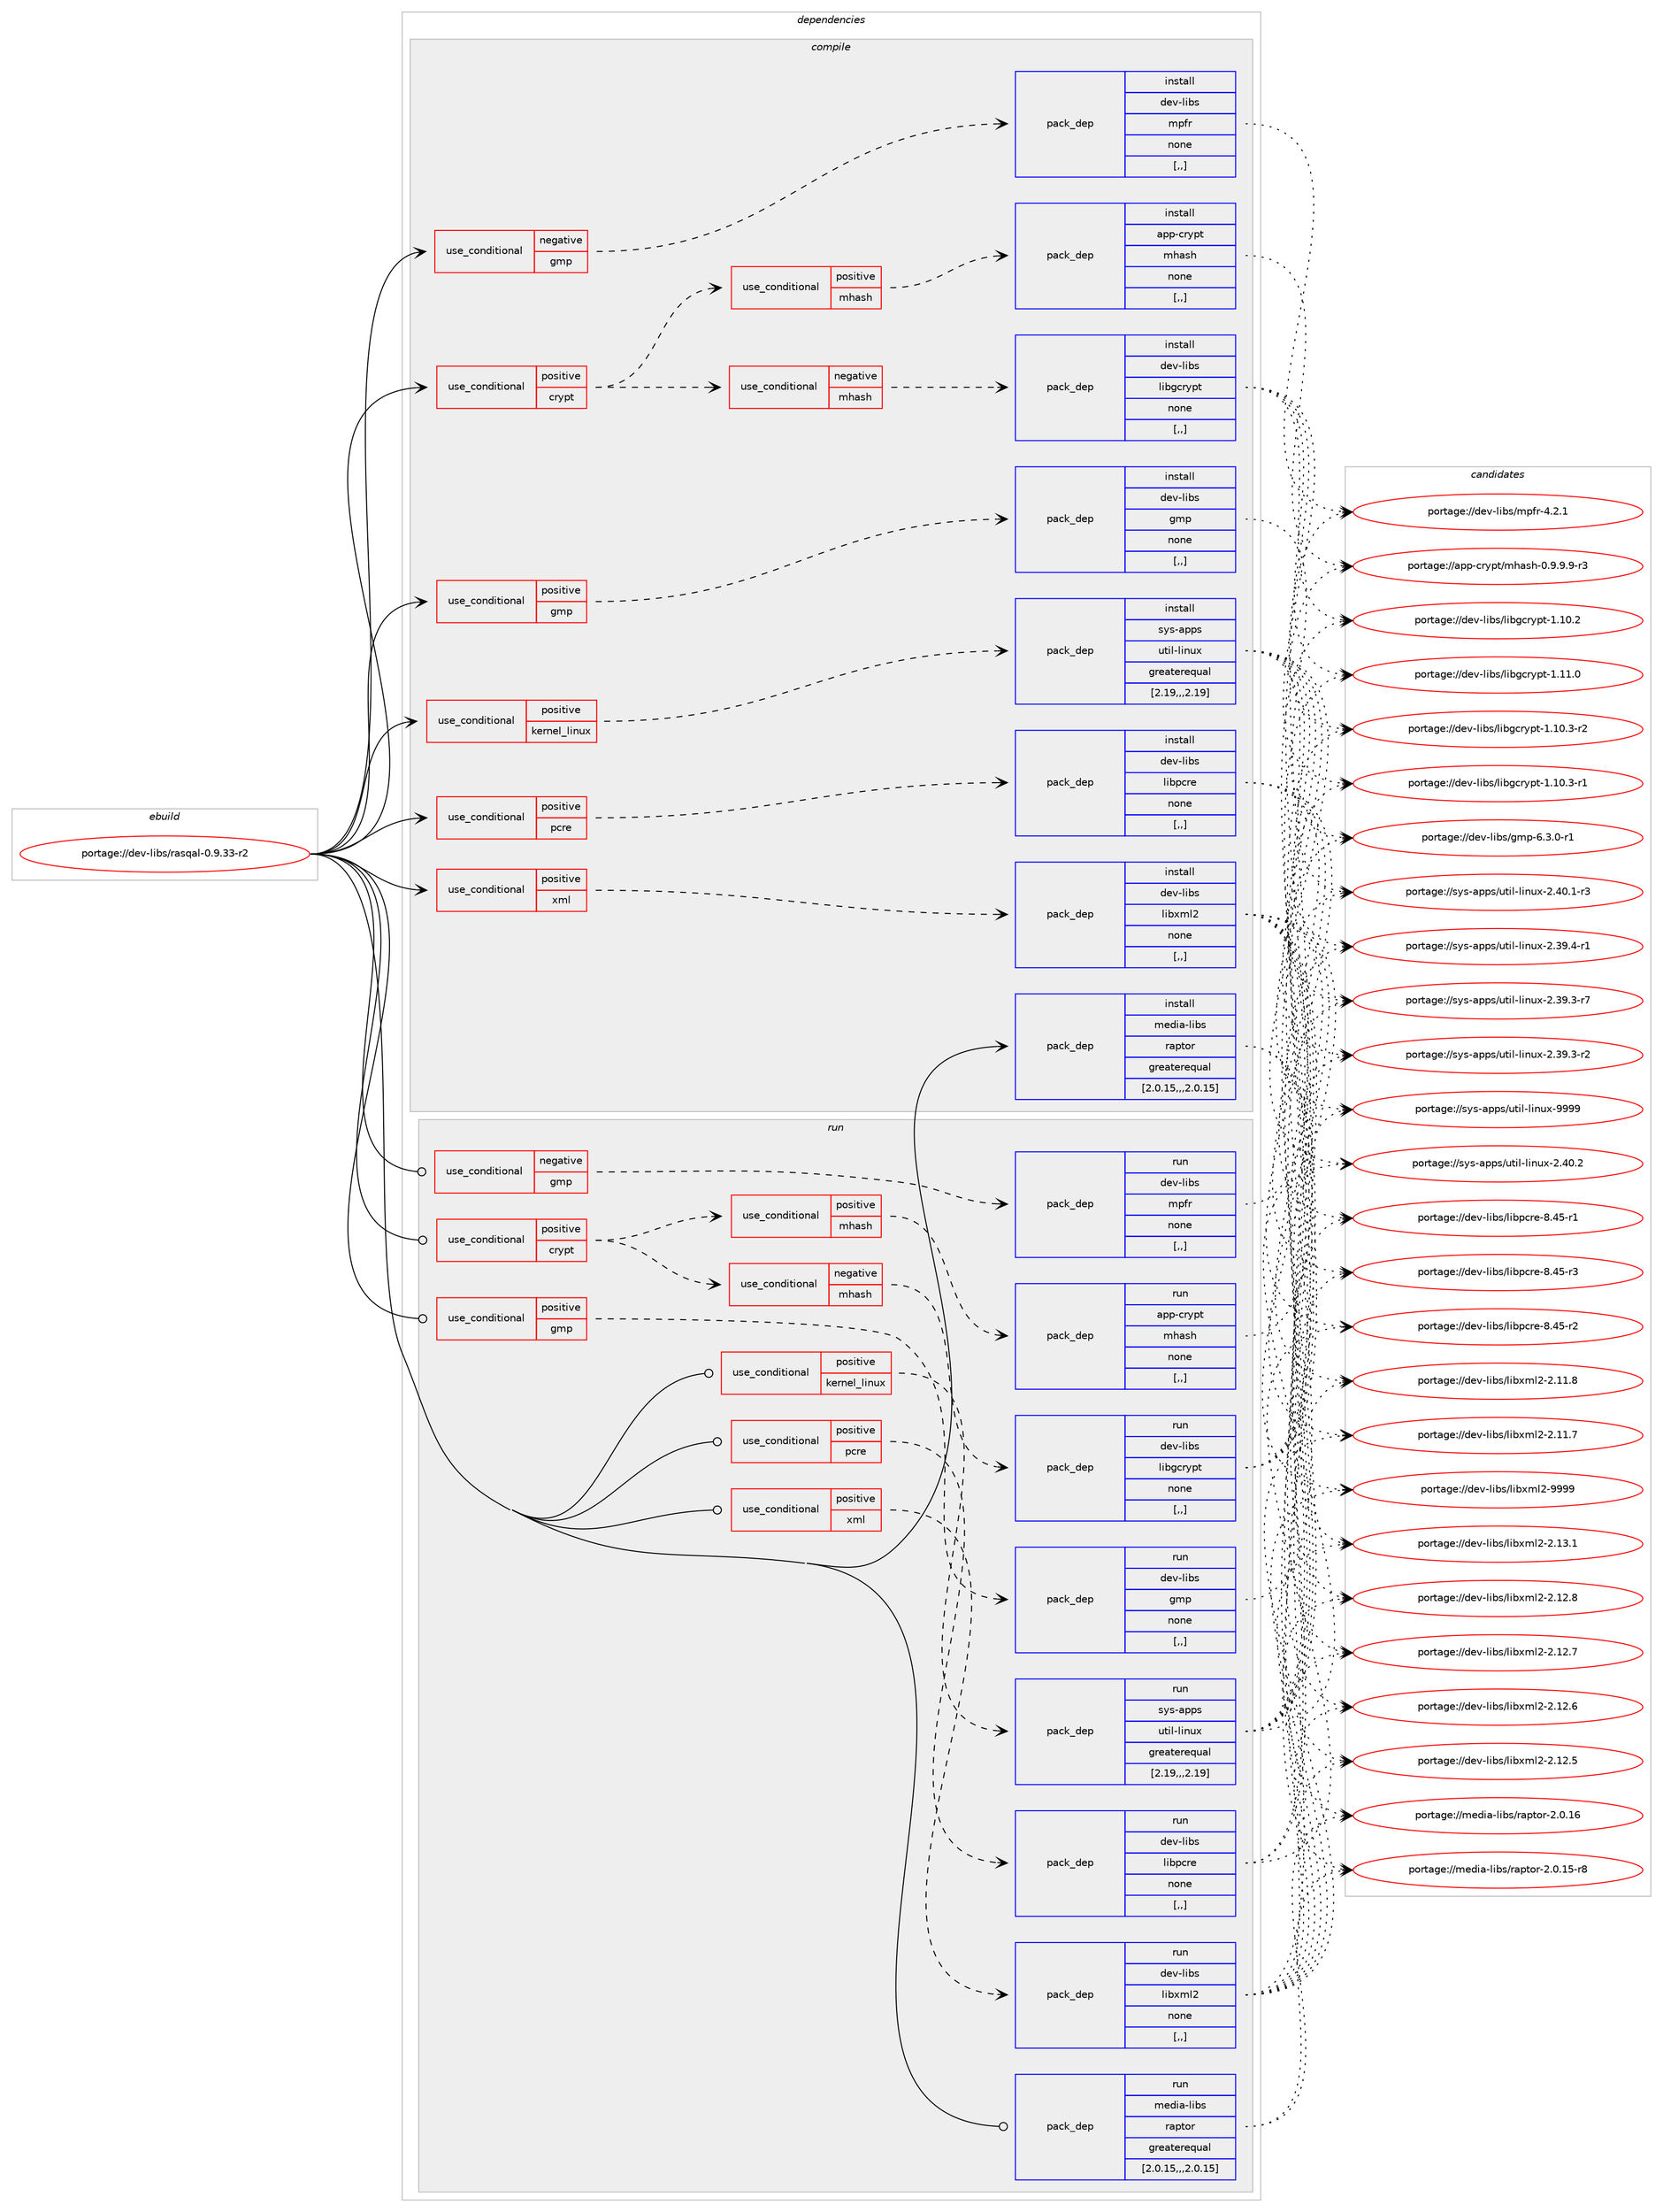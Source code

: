 digraph prolog {

# *************
# Graph options
# *************

newrank=true;
concentrate=true;
compound=true;
graph [rankdir=LR,fontname=Helvetica,fontsize=10,ranksep=1.5];#, ranksep=2.5, nodesep=0.2];
edge  [arrowhead=vee];
node  [fontname=Helvetica,fontsize=10];

# **********
# The ebuild
# **********

subgraph cluster_leftcol {
color=gray;
rank=same;
label=<<i>ebuild</i>>;
id [label="portage://dev-libs/rasqal-0.9.33-r2", color=red, width=4, href="../dev-libs/rasqal-0.9.33-r2.svg"];
}

# ****************
# The dependencies
# ****************

subgraph cluster_midcol {
color=gray;
label=<<i>dependencies</i>>;
subgraph cluster_compile {
fillcolor="#eeeeee";
style=filled;
label=<<i>compile</i>>;
subgraph cond27873 {
dependency112467 [label=<<TABLE BORDER="0" CELLBORDER="1" CELLSPACING="0" CELLPADDING="4"><TR><TD ROWSPAN="3" CELLPADDING="10">use_conditional</TD></TR><TR><TD>negative</TD></TR><TR><TD>gmp</TD></TR></TABLE>>, shape=none, color=red];
subgraph pack83410 {
dependency112468 [label=<<TABLE BORDER="0" CELLBORDER="1" CELLSPACING="0" CELLPADDING="4" WIDTH="220"><TR><TD ROWSPAN="6" CELLPADDING="30">pack_dep</TD></TR><TR><TD WIDTH="110">install</TD></TR><TR><TD>dev-libs</TD></TR><TR><TD>mpfr</TD></TR><TR><TD>none</TD></TR><TR><TD>[,,]</TD></TR></TABLE>>, shape=none, color=blue];
}
dependency112467:e -> dependency112468:w [weight=20,style="dashed",arrowhead="vee"];
}
id:e -> dependency112467:w [weight=20,style="solid",arrowhead="vee"];
subgraph cond27874 {
dependency112469 [label=<<TABLE BORDER="0" CELLBORDER="1" CELLSPACING="0" CELLPADDING="4"><TR><TD ROWSPAN="3" CELLPADDING="10">use_conditional</TD></TR><TR><TD>positive</TD></TR><TR><TD>crypt</TD></TR></TABLE>>, shape=none, color=red];
subgraph cond27875 {
dependency112470 [label=<<TABLE BORDER="0" CELLBORDER="1" CELLSPACING="0" CELLPADDING="4"><TR><TD ROWSPAN="3" CELLPADDING="10">use_conditional</TD></TR><TR><TD>negative</TD></TR><TR><TD>mhash</TD></TR></TABLE>>, shape=none, color=red];
subgraph pack83411 {
dependency112471 [label=<<TABLE BORDER="0" CELLBORDER="1" CELLSPACING="0" CELLPADDING="4" WIDTH="220"><TR><TD ROWSPAN="6" CELLPADDING="30">pack_dep</TD></TR><TR><TD WIDTH="110">install</TD></TR><TR><TD>dev-libs</TD></TR><TR><TD>libgcrypt</TD></TR><TR><TD>none</TD></TR><TR><TD>[,,]</TD></TR></TABLE>>, shape=none, color=blue];
}
dependency112470:e -> dependency112471:w [weight=20,style="dashed",arrowhead="vee"];
}
dependency112469:e -> dependency112470:w [weight=20,style="dashed",arrowhead="vee"];
subgraph cond27876 {
dependency112472 [label=<<TABLE BORDER="0" CELLBORDER="1" CELLSPACING="0" CELLPADDING="4"><TR><TD ROWSPAN="3" CELLPADDING="10">use_conditional</TD></TR><TR><TD>positive</TD></TR><TR><TD>mhash</TD></TR></TABLE>>, shape=none, color=red];
subgraph pack83412 {
dependency112473 [label=<<TABLE BORDER="0" CELLBORDER="1" CELLSPACING="0" CELLPADDING="4" WIDTH="220"><TR><TD ROWSPAN="6" CELLPADDING="30">pack_dep</TD></TR><TR><TD WIDTH="110">install</TD></TR><TR><TD>app-crypt</TD></TR><TR><TD>mhash</TD></TR><TR><TD>none</TD></TR><TR><TD>[,,]</TD></TR></TABLE>>, shape=none, color=blue];
}
dependency112472:e -> dependency112473:w [weight=20,style="dashed",arrowhead="vee"];
}
dependency112469:e -> dependency112472:w [weight=20,style="dashed",arrowhead="vee"];
}
id:e -> dependency112469:w [weight=20,style="solid",arrowhead="vee"];
subgraph cond27877 {
dependency112474 [label=<<TABLE BORDER="0" CELLBORDER="1" CELLSPACING="0" CELLPADDING="4"><TR><TD ROWSPAN="3" CELLPADDING="10">use_conditional</TD></TR><TR><TD>positive</TD></TR><TR><TD>gmp</TD></TR></TABLE>>, shape=none, color=red];
subgraph pack83413 {
dependency112475 [label=<<TABLE BORDER="0" CELLBORDER="1" CELLSPACING="0" CELLPADDING="4" WIDTH="220"><TR><TD ROWSPAN="6" CELLPADDING="30">pack_dep</TD></TR><TR><TD WIDTH="110">install</TD></TR><TR><TD>dev-libs</TD></TR><TR><TD>gmp</TD></TR><TR><TD>none</TD></TR><TR><TD>[,,]</TD></TR></TABLE>>, shape=none, color=blue];
}
dependency112474:e -> dependency112475:w [weight=20,style="dashed",arrowhead="vee"];
}
id:e -> dependency112474:w [weight=20,style="solid",arrowhead="vee"];
subgraph cond27878 {
dependency112476 [label=<<TABLE BORDER="0" CELLBORDER="1" CELLSPACING="0" CELLPADDING="4"><TR><TD ROWSPAN="3" CELLPADDING="10">use_conditional</TD></TR><TR><TD>positive</TD></TR><TR><TD>kernel_linux</TD></TR></TABLE>>, shape=none, color=red];
subgraph pack83414 {
dependency112477 [label=<<TABLE BORDER="0" CELLBORDER="1" CELLSPACING="0" CELLPADDING="4" WIDTH="220"><TR><TD ROWSPAN="6" CELLPADDING="30">pack_dep</TD></TR><TR><TD WIDTH="110">install</TD></TR><TR><TD>sys-apps</TD></TR><TR><TD>util-linux</TD></TR><TR><TD>greaterequal</TD></TR><TR><TD>[2.19,,,2.19]</TD></TR></TABLE>>, shape=none, color=blue];
}
dependency112476:e -> dependency112477:w [weight=20,style="dashed",arrowhead="vee"];
}
id:e -> dependency112476:w [weight=20,style="solid",arrowhead="vee"];
subgraph cond27879 {
dependency112478 [label=<<TABLE BORDER="0" CELLBORDER="1" CELLSPACING="0" CELLPADDING="4"><TR><TD ROWSPAN="3" CELLPADDING="10">use_conditional</TD></TR><TR><TD>positive</TD></TR><TR><TD>pcre</TD></TR></TABLE>>, shape=none, color=red];
subgraph pack83415 {
dependency112479 [label=<<TABLE BORDER="0" CELLBORDER="1" CELLSPACING="0" CELLPADDING="4" WIDTH="220"><TR><TD ROWSPAN="6" CELLPADDING="30">pack_dep</TD></TR><TR><TD WIDTH="110">install</TD></TR><TR><TD>dev-libs</TD></TR><TR><TD>libpcre</TD></TR><TR><TD>none</TD></TR><TR><TD>[,,]</TD></TR></TABLE>>, shape=none, color=blue];
}
dependency112478:e -> dependency112479:w [weight=20,style="dashed",arrowhead="vee"];
}
id:e -> dependency112478:w [weight=20,style="solid",arrowhead="vee"];
subgraph cond27880 {
dependency112480 [label=<<TABLE BORDER="0" CELLBORDER="1" CELLSPACING="0" CELLPADDING="4"><TR><TD ROWSPAN="3" CELLPADDING="10">use_conditional</TD></TR><TR><TD>positive</TD></TR><TR><TD>xml</TD></TR></TABLE>>, shape=none, color=red];
subgraph pack83416 {
dependency112481 [label=<<TABLE BORDER="0" CELLBORDER="1" CELLSPACING="0" CELLPADDING="4" WIDTH="220"><TR><TD ROWSPAN="6" CELLPADDING="30">pack_dep</TD></TR><TR><TD WIDTH="110">install</TD></TR><TR><TD>dev-libs</TD></TR><TR><TD>libxml2</TD></TR><TR><TD>none</TD></TR><TR><TD>[,,]</TD></TR></TABLE>>, shape=none, color=blue];
}
dependency112480:e -> dependency112481:w [weight=20,style="dashed",arrowhead="vee"];
}
id:e -> dependency112480:w [weight=20,style="solid",arrowhead="vee"];
subgraph pack83417 {
dependency112482 [label=<<TABLE BORDER="0" CELLBORDER="1" CELLSPACING="0" CELLPADDING="4" WIDTH="220"><TR><TD ROWSPAN="6" CELLPADDING="30">pack_dep</TD></TR><TR><TD WIDTH="110">install</TD></TR><TR><TD>media-libs</TD></TR><TR><TD>raptor</TD></TR><TR><TD>greaterequal</TD></TR><TR><TD>[2.0.15,,,2.0.15]</TD></TR></TABLE>>, shape=none, color=blue];
}
id:e -> dependency112482:w [weight=20,style="solid",arrowhead="vee"];
}
subgraph cluster_compileandrun {
fillcolor="#eeeeee";
style=filled;
label=<<i>compile and run</i>>;
}
subgraph cluster_run {
fillcolor="#eeeeee";
style=filled;
label=<<i>run</i>>;
subgraph cond27881 {
dependency112483 [label=<<TABLE BORDER="0" CELLBORDER="1" CELLSPACING="0" CELLPADDING="4"><TR><TD ROWSPAN="3" CELLPADDING="10">use_conditional</TD></TR><TR><TD>negative</TD></TR><TR><TD>gmp</TD></TR></TABLE>>, shape=none, color=red];
subgraph pack83418 {
dependency112484 [label=<<TABLE BORDER="0" CELLBORDER="1" CELLSPACING="0" CELLPADDING="4" WIDTH="220"><TR><TD ROWSPAN="6" CELLPADDING="30">pack_dep</TD></TR><TR><TD WIDTH="110">run</TD></TR><TR><TD>dev-libs</TD></TR><TR><TD>mpfr</TD></TR><TR><TD>none</TD></TR><TR><TD>[,,]</TD></TR></TABLE>>, shape=none, color=blue];
}
dependency112483:e -> dependency112484:w [weight=20,style="dashed",arrowhead="vee"];
}
id:e -> dependency112483:w [weight=20,style="solid",arrowhead="odot"];
subgraph cond27882 {
dependency112485 [label=<<TABLE BORDER="0" CELLBORDER="1" CELLSPACING="0" CELLPADDING="4"><TR><TD ROWSPAN="3" CELLPADDING="10">use_conditional</TD></TR><TR><TD>positive</TD></TR><TR><TD>crypt</TD></TR></TABLE>>, shape=none, color=red];
subgraph cond27883 {
dependency112486 [label=<<TABLE BORDER="0" CELLBORDER="1" CELLSPACING="0" CELLPADDING="4"><TR><TD ROWSPAN="3" CELLPADDING="10">use_conditional</TD></TR><TR><TD>negative</TD></TR><TR><TD>mhash</TD></TR></TABLE>>, shape=none, color=red];
subgraph pack83419 {
dependency112487 [label=<<TABLE BORDER="0" CELLBORDER="1" CELLSPACING="0" CELLPADDING="4" WIDTH="220"><TR><TD ROWSPAN="6" CELLPADDING="30">pack_dep</TD></TR><TR><TD WIDTH="110">run</TD></TR><TR><TD>dev-libs</TD></TR><TR><TD>libgcrypt</TD></TR><TR><TD>none</TD></TR><TR><TD>[,,]</TD></TR></TABLE>>, shape=none, color=blue];
}
dependency112486:e -> dependency112487:w [weight=20,style="dashed",arrowhead="vee"];
}
dependency112485:e -> dependency112486:w [weight=20,style="dashed",arrowhead="vee"];
subgraph cond27884 {
dependency112488 [label=<<TABLE BORDER="0" CELLBORDER="1" CELLSPACING="0" CELLPADDING="4"><TR><TD ROWSPAN="3" CELLPADDING="10">use_conditional</TD></TR><TR><TD>positive</TD></TR><TR><TD>mhash</TD></TR></TABLE>>, shape=none, color=red];
subgraph pack83420 {
dependency112489 [label=<<TABLE BORDER="0" CELLBORDER="1" CELLSPACING="0" CELLPADDING="4" WIDTH="220"><TR><TD ROWSPAN="6" CELLPADDING="30">pack_dep</TD></TR><TR><TD WIDTH="110">run</TD></TR><TR><TD>app-crypt</TD></TR><TR><TD>mhash</TD></TR><TR><TD>none</TD></TR><TR><TD>[,,]</TD></TR></TABLE>>, shape=none, color=blue];
}
dependency112488:e -> dependency112489:w [weight=20,style="dashed",arrowhead="vee"];
}
dependency112485:e -> dependency112488:w [weight=20,style="dashed",arrowhead="vee"];
}
id:e -> dependency112485:w [weight=20,style="solid",arrowhead="odot"];
subgraph cond27885 {
dependency112490 [label=<<TABLE BORDER="0" CELLBORDER="1" CELLSPACING="0" CELLPADDING="4"><TR><TD ROWSPAN="3" CELLPADDING="10">use_conditional</TD></TR><TR><TD>positive</TD></TR><TR><TD>gmp</TD></TR></TABLE>>, shape=none, color=red];
subgraph pack83421 {
dependency112491 [label=<<TABLE BORDER="0" CELLBORDER="1" CELLSPACING="0" CELLPADDING="4" WIDTH="220"><TR><TD ROWSPAN="6" CELLPADDING="30">pack_dep</TD></TR><TR><TD WIDTH="110">run</TD></TR><TR><TD>dev-libs</TD></TR><TR><TD>gmp</TD></TR><TR><TD>none</TD></TR><TR><TD>[,,]</TD></TR></TABLE>>, shape=none, color=blue];
}
dependency112490:e -> dependency112491:w [weight=20,style="dashed",arrowhead="vee"];
}
id:e -> dependency112490:w [weight=20,style="solid",arrowhead="odot"];
subgraph cond27886 {
dependency112492 [label=<<TABLE BORDER="0" CELLBORDER="1" CELLSPACING="0" CELLPADDING="4"><TR><TD ROWSPAN="3" CELLPADDING="10">use_conditional</TD></TR><TR><TD>positive</TD></TR><TR><TD>kernel_linux</TD></TR></TABLE>>, shape=none, color=red];
subgraph pack83422 {
dependency112493 [label=<<TABLE BORDER="0" CELLBORDER="1" CELLSPACING="0" CELLPADDING="4" WIDTH="220"><TR><TD ROWSPAN="6" CELLPADDING="30">pack_dep</TD></TR><TR><TD WIDTH="110">run</TD></TR><TR><TD>sys-apps</TD></TR><TR><TD>util-linux</TD></TR><TR><TD>greaterequal</TD></TR><TR><TD>[2.19,,,2.19]</TD></TR></TABLE>>, shape=none, color=blue];
}
dependency112492:e -> dependency112493:w [weight=20,style="dashed",arrowhead="vee"];
}
id:e -> dependency112492:w [weight=20,style="solid",arrowhead="odot"];
subgraph cond27887 {
dependency112494 [label=<<TABLE BORDER="0" CELLBORDER="1" CELLSPACING="0" CELLPADDING="4"><TR><TD ROWSPAN="3" CELLPADDING="10">use_conditional</TD></TR><TR><TD>positive</TD></TR><TR><TD>pcre</TD></TR></TABLE>>, shape=none, color=red];
subgraph pack83423 {
dependency112495 [label=<<TABLE BORDER="0" CELLBORDER="1" CELLSPACING="0" CELLPADDING="4" WIDTH="220"><TR><TD ROWSPAN="6" CELLPADDING="30">pack_dep</TD></TR><TR><TD WIDTH="110">run</TD></TR><TR><TD>dev-libs</TD></TR><TR><TD>libpcre</TD></TR><TR><TD>none</TD></TR><TR><TD>[,,]</TD></TR></TABLE>>, shape=none, color=blue];
}
dependency112494:e -> dependency112495:w [weight=20,style="dashed",arrowhead="vee"];
}
id:e -> dependency112494:w [weight=20,style="solid",arrowhead="odot"];
subgraph cond27888 {
dependency112496 [label=<<TABLE BORDER="0" CELLBORDER="1" CELLSPACING="0" CELLPADDING="4"><TR><TD ROWSPAN="3" CELLPADDING="10">use_conditional</TD></TR><TR><TD>positive</TD></TR><TR><TD>xml</TD></TR></TABLE>>, shape=none, color=red];
subgraph pack83424 {
dependency112497 [label=<<TABLE BORDER="0" CELLBORDER="1" CELLSPACING="0" CELLPADDING="4" WIDTH="220"><TR><TD ROWSPAN="6" CELLPADDING="30">pack_dep</TD></TR><TR><TD WIDTH="110">run</TD></TR><TR><TD>dev-libs</TD></TR><TR><TD>libxml2</TD></TR><TR><TD>none</TD></TR><TR><TD>[,,]</TD></TR></TABLE>>, shape=none, color=blue];
}
dependency112496:e -> dependency112497:w [weight=20,style="dashed",arrowhead="vee"];
}
id:e -> dependency112496:w [weight=20,style="solid",arrowhead="odot"];
subgraph pack83425 {
dependency112498 [label=<<TABLE BORDER="0" CELLBORDER="1" CELLSPACING="0" CELLPADDING="4" WIDTH="220"><TR><TD ROWSPAN="6" CELLPADDING="30">pack_dep</TD></TR><TR><TD WIDTH="110">run</TD></TR><TR><TD>media-libs</TD></TR><TR><TD>raptor</TD></TR><TR><TD>greaterequal</TD></TR><TR><TD>[2.0.15,,,2.0.15]</TD></TR></TABLE>>, shape=none, color=blue];
}
id:e -> dependency112498:w [weight=20,style="solid",arrowhead="odot"];
}
}

# **************
# The candidates
# **************

subgraph cluster_choices {
rank=same;
color=gray;
label=<<i>candidates</i>>;

subgraph choice83410 {
color=black;
nodesep=1;
choice100101118451081059811547109112102114455246504649 [label="portage://dev-libs/mpfr-4.2.1", color=red, width=4,href="../dev-libs/mpfr-4.2.1.svg"];
dependency112468:e -> choice100101118451081059811547109112102114455246504649:w [style=dotted,weight="100"];
}
subgraph choice83411 {
color=black;
nodesep=1;
choice100101118451081059811547108105981039911412111211645494649494648 [label="portage://dev-libs/libgcrypt-1.11.0", color=red, width=4,href="../dev-libs/libgcrypt-1.11.0.svg"];
choice1001011184510810598115471081059810399114121112116454946494846514511450 [label="portage://dev-libs/libgcrypt-1.10.3-r2", color=red, width=4,href="../dev-libs/libgcrypt-1.10.3-r2.svg"];
choice1001011184510810598115471081059810399114121112116454946494846514511449 [label="portage://dev-libs/libgcrypt-1.10.3-r1", color=red, width=4,href="../dev-libs/libgcrypt-1.10.3-r1.svg"];
choice100101118451081059811547108105981039911412111211645494649484650 [label="portage://dev-libs/libgcrypt-1.10.2", color=red, width=4,href="../dev-libs/libgcrypt-1.10.2.svg"];
dependency112471:e -> choice100101118451081059811547108105981039911412111211645494649494648:w [style=dotted,weight="100"];
dependency112471:e -> choice1001011184510810598115471081059810399114121112116454946494846514511450:w [style=dotted,weight="100"];
dependency112471:e -> choice1001011184510810598115471081059810399114121112116454946494846514511449:w [style=dotted,weight="100"];
dependency112471:e -> choice100101118451081059811547108105981039911412111211645494649484650:w [style=dotted,weight="100"];
}
subgraph choice83412 {
color=black;
nodesep=1;
choice971121124599114121112116471091049711510445484657465746574511451 [label="portage://app-crypt/mhash-0.9.9.9-r3", color=red, width=4,href="../app-crypt/mhash-0.9.9.9-r3.svg"];
dependency112473:e -> choice971121124599114121112116471091049711510445484657465746574511451:w [style=dotted,weight="100"];
}
subgraph choice83413 {
color=black;
nodesep=1;
choice1001011184510810598115471031091124554465146484511449 [label="portage://dev-libs/gmp-6.3.0-r1", color=red, width=4,href="../dev-libs/gmp-6.3.0-r1.svg"];
dependency112475:e -> choice1001011184510810598115471031091124554465146484511449:w [style=dotted,weight="100"];
}
subgraph choice83414 {
color=black;
nodesep=1;
choice115121115459711211211547117116105108451081051101171204557575757 [label="portage://sys-apps/util-linux-9999", color=red, width=4,href="../sys-apps/util-linux-9999.svg"];
choice1151211154597112112115471171161051084510810511011712045504652484650 [label="portage://sys-apps/util-linux-2.40.2", color=red, width=4,href="../sys-apps/util-linux-2.40.2.svg"];
choice11512111545971121121154711711610510845108105110117120455046524846494511451 [label="portage://sys-apps/util-linux-2.40.1-r3", color=red, width=4,href="../sys-apps/util-linux-2.40.1-r3.svg"];
choice11512111545971121121154711711610510845108105110117120455046515746524511449 [label="portage://sys-apps/util-linux-2.39.4-r1", color=red, width=4,href="../sys-apps/util-linux-2.39.4-r1.svg"];
choice11512111545971121121154711711610510845108105110117120455046515746514511455 [label="portage://sys-apps/util-linux-2.39.3-r7", color=red, width=4,href="../sys-apps/util-linux-2.39.3-r7.svg"];
choice11512111545971121121154711711610510845108105110117120455046515746514511450 [label="portage://sys-apps/util-linux-2.39.3-r2", color=red, width=4,href="../sys-apps/util-linux-2.39.3-r2.svg"];
dependency112477:e -> choice115121115459711211211547117116105108451081051101171204557575757:w [style=dotted,weight="100"];
dependency112477:e -> choice1151211154597112112115471171161051084510810511011712045504652484650:w [style=dotted,weight="100"];
dependency112477:e -> choice11512111545971121121154711711610510845108105110117120455046524846494511451:w [style=dotted,weight="100"];
dependency112477:e -> choice11512111545971121121154711711610510845108105110117120455046515746524511449:w [style=dotted,weight="100"];
dependency112477:e -> choice11512111545971121121154711711610510845108105110117120455046515746514511455:w [style=dotted,weight="100"];
dependency112477:e -> choice11512111545971121121154711711610510845108105110117120455046515746514511450:w [style=dotted,weight="100"];
}
subgraph choice83415 {
color=black;
nodesep=1;
choice100101118451081059811547108105981129911410145564652534511451 [label="portage://dev-libs/libpcre-8.45-r3", color=red, width=4,href="../dev-libs/libpcre-8.45-r3.svg"];
choice100101118451081059811547108105981129911410145564652534511450 [label="portage://dev-libs/libpcre-8.45-r2", color=red, width=4,href="../dev-libs/libpcre-8.45-r2.svg"];
choice100101118451081059811547108105981129911410145564652534511449 [label="portage://dev-libs/libpcre-8.45-r1", color=red, width=4,href="../dev-libs/libpcre-8.45-r1.svg"];
dependency112479:e -> choice100101118451081059811547108105981129911410145564652534511451:w [style=dotted,weight="100"];
dependency112479:e -> choice100101118451081059811547108105981129911410145564652534511450:w [style=dotted,weight="100"];
dependency112479:e -> choice100101118451081059811547108105981129911410145564652534511449:w [style=dotted,weight="100"];
}
subgraph choice83416 {
color=black;
nodesep=1;
choice10010111845108105981154710810598120109108504557575757 [label="portage://dev-libs/libxml2-9999", color=red, width=4,href="../dev-libs/libxml2-9999.svg"];
choice100101118451081059811547108105981201091085045504649514649 [label="portage://dev-libs/libxml2-2.13.1", color=red, width=4,href="../dev-libs/libxml2-2.13.1.svg"];
choice100101118451081059811547108105981201091085045504649504656 [label="portage://dev-libs/libxml2-2.12.8", color=red, width=4,href="../dev-libs/libxml2-2.12.8.svg"];
choice100101118451081059811547108105981201091085045504649504655 [label="portage://dev-libs/libxml2-2.12.7", color=red, width=4,href="../dev-libs/libxml2-2.12.7.svg"];
choice100101118451081059811547108105981201091085045504649504654 [label="portage://dev-libs/libxml2-2.12.6", color=red, width=4,href="../dev-libs/libxml2-2.12.6.svg"];
choice100101118451081059811547108105981201091085045504649504653 [label="portage://dev-libs/libxml2-2.12.5", color=red, width=4,href="../dev-libs/libxml2-2.12.5.svg"];
choice100101118451081059811547108105981201091085045504649494656 [label="portage://dev-libs/libxml2-2.11.8", color=red, width=4,href="../dev-libs/libxml2-2.11.8.svg"];
choice100101118451081059811547108105981201091085045504649494655 [label="portage://dev-libs/libxml2-2.11.7", color=red, width=4,href="../dev-libs/libxml2-2.11.7.svg"];
dependency112481:e -> choice10010111845108105981154710810598120109108504557575757:w [style=dotted,weight="100"];
dependency112481:e -> choice100101118451081059811547108105981201091085045504649514649:w [style=dotted,weight="100"];
dependency112481:e -> choice100101118451081059811547108105981201091085045504649504656:w [style=dotted,weight="100"];
dependency112481:e -> choice100101118451081059811547108105981201091085045504649504655:w [style=dotted,weight="100"];
dependency112481:e -> choice100101118451081059811547108105981201091085045504649504654:w [style=dotted,weight="100"];
dependency112481:e -> choice100101118451081059811547108105981201091085045504649504653:w [style=dotted,weight="100"];
dependency112481:e -> choice100101118451081059811547108105981201091085045504649494656:w [style=dotted,weight="100"];
dependency112481:e -> choice100101118451081059811547108105981201091085045504649494655:w [style=dotted,weight="100"];
}
subgraph choice83417 {
color=black;
nodesep=1;
choice109101100105974510810598115471149711211611111445504648464954 [label="portage://media-libs/raptor-2.0.16", color=red, width=4,href="../media-libs/raptor-2.0.16.svg"];
choice1091011001059745108105981154711497112116111114455046484649534511456 [label="portage://media-libs/raptor-2.0.15-r8", color=red, width=4,href="../media-libs/raptor-2.0.15-r8.svg"];
dependency112482:e -> choice109101100105974510810598115471149711211611111445504648464954:w [style=dotted,weight="100"];
dependency112482:e -> choice1091011001059745108105981154711497112116111114455046484649534511456:w [style=dotted,weight="100"];
}
subgraph choice83418 {
color=black;
nodesep=1;
choice100101118451081059811547109112102114455246504649 [label="portage://dev-libs/mpfr-4.2.1", color=red, width=4,href="../dev-libs/mpfr-4.2.1.svg"];
dependency112484:e -> choice100101118451081059811547109112102114455246504649:w [style=dotted,weight="100"];
}
subgraph choice83419 {
color=black;
nodesep=1;
choice100101118451081059811547108105981039911412111211645494649494648 [label="portage://dev-libs/libgcrypt-1.11.0", color=red, width=4,href="../dev-libs/libgcrypt-1.11.0.svg"];
choice1001011184510810598115471081059810399114121112116454946494846514511450 [label="portage://dev-libs/libgcrypt-1.10.3-r2", color=red, width=4,href="../dev-libs/libgcrypt-1.10.3-r2.svg"];
choice1001011184510810598115471081059810399114121112116454946494846514511449 [label="portage://dev-libs/libgcrypt-1.10.3-r1", color=red, width=4,href="../dev-libs/libgcrypt-1.10.3-r1.svg"];
choice100101118451081059811547108105981039911412111211645494649484650 [label="portage://dev-libs/libgcrypt-1.10.2", color=red, width=4,href="../dev-libs/libgcrypt-1.10.2.svg"];
dependency112487:e -> choice100101118451081059811547108105981039911412111211645494649494648:w [style=dotted,weight="100"];
dependency112487:e -> choice1001011184510810598115471081059810399114121112116454946494846514511450:w [style=dotted,weight="100"];
dependency112487:e -> choice1001011184510810598115471081059810399114121112116454946494846514511449:w [style=dotted,weight="100"];
dependency112487:e -> choice100101118451081059811547108105981039911412111211645494649484650:w [style=dotted,weight="100"];
}
subgraph choice83420 {
color=black;
nodesep=1;
choice971121124599114121112116471091049711510445484657465746574511451 [label="portage://app-crypt/mhash-0.9.9.9-r3", color=red, width=4,href="../app-crypt/mhash-0.9.9.9-r3.svg"];
dependency112489:e -> choice971121124599114121112116471091049711510445484657465746574511451:w [style=dotted,weight="100"];
}
subgraph choice83421 {
color=black;
nodesep=1;
choice1001011184510810598115471031091124554465146484511449 [label="portage://dev-libs/gmp-6.3.0-r1", color=red, width=4,href="../dev-libs/gmp-6.3.0-r1.svg"];
dependency112491:e -> choice1001011184510810598115471031091124554465146484511449:w [style=dotted,weight="100"];
}
subgraph choice83422 {
color=black;
nodesep=1;
choice115121115459711211211547117116105108451081051101171204557575757 [label="portage://sys-apps/util-linux-9999", color=red, width=4,href="../sys-apps/util-linux-9999.svg"];
choice1151211154597112112115471171161051084510810511011712045504652484650 [label="portage://sys-apps/util-linux-2.40.2", color=red, width=4,href="../sys-apps/util-linux-2.40.2.svg"];
choice11512111545971121121154711711610510845108105110117120455046524846494511451 [label="portage://sys-apps/util-linux-2.40.1-r3", color=red, width=4,href="../sys-apps/util-linux-2.40.1-r3.svg"];
choice11512111545971121121154711711610510845108105110117120455046515746524511449 [label="portage://sys-apps/util-linux-2.39.4-r1", color=red, width=4,href="../sys-apps/util-linux-2.39.4-r1.svg"];
choice11512111545971121121154711711610510845108105110117120455046515746514511455 [label="portage://sys-apps/util-linux-2.39.3-r7", color=red, width=4,href="../sys-apps/util-linux-2.39.3-r7.svg"];
choice11512111545971121121154711711610510845108105110117120455046515746514511450 [label="portage://sys-apps/util-linux-2.39.3-r2", color=red, width=4,href="../sys-apps/util-linux-2.39.3-r2.svg"];
dependency112493:e -> choice115121115459711211211547117116105108451081051101171204557575757:w [style=dotted,weight="100"];
dependency112493:e -> choice1151211154597112112115471171161051084510810511011712045504652484650:w [style=dotted,weight="100"];
dependency112493:e -> choice11512111545971121121154711711610510845108105110117120455046524846494511451:w [style=dotted,weight="100"];
dependency112493:e -> choice11512111545971121121154711711610510845108105110117120455046515746524511449:w [style=dotted,weight="100"];
dependency112493:e -> choice11512111545971121121154711711610510845108105110117120455046515746514511455:w [style=dotted,weight="100"];
dependency112493:e -> choice11512111545971121121154711711610510845108105110117120455046515746514511450:w [style=dotted,weight="100"];
}
subgraph choice83423 {
color=black;
nodesep=1;
choice100101118451081059811547108105981129911410145564652534511451 [label="portage://dev-libs/libpcre-8.45-r3", color=red, width=4,href="../dev-libs/libpcre-8.45-r3.svg"];
choice100101118451081059811547108105981129911410145564652534511450 [label="portage://dev-libs/libpcre-8.45-r2", color=red, width=4,href="../dev-libs/libpcre-8.45-r2.svg"];
choice100101118451081059811547108105981129911410145564652534511449 [label="portage://dev-libs/libpcre-8.45-r1", color=red, width=4,href="../dev-libs/libpcre-8.45-r1.svg"];
dependency112495:e -> choice100101118451081059811547108105981129911410145564652534511451:w [style=dotted,weight="100"];
dependency112495:e -> choice100101118451081059811547108105981129911410145564652534511450:w [style=dotted,weight="100"];
dependency112495:e -> choice100101118451081059811547108105981129911410145564652534511449:w [style=dotted,weight="100"];
}
subgraph choice83424 {
color=black;
nodesep=1;
choice10010111845108105981154710810598120109108504557575757 [label="portage://dev-libs/libxml2-9999", color=red, width=4,href="../dev-libs/libxml2-9999.svg"];
choice100101118451081059811547108105981201091085045504649514649 [label="portage://dev-libs/libxml2-2.13.1", color=red, width=4,href="../dev-libs/libxml2-2.13.1.svg"];
choice100101118451081059811547108105981201091085045504649504656 [label="portage://dev-libs/libxml2-2.12.8", color=red, width=4,href="../dev-libs/libxml2-2.12.8.svg"];
choice100101118451081059811547108105981201091085045504649504655 [label="portage://dev-libs/libxml2-2.12.7", color=red, width=4,href="../dev-libs/libxml2-2.12.7.svg"];
choice100101118451081059811547108105981201091085045504649504654 [label="portage://dev-libs/libxml2-2.12.6", color=red, width=4,href="../dev-libs/libxml2-2.12.6.svg"];
choice100101118451081059811547108105981201091085045504649504653 [label="portage://dev-libs/libxml2-2.12.5", color=red, width=4,href="../dev-libs/libxml2-2.12.5.svg"];
choice100101118451081059811547108105981201091085045504649494656 [label="portage://dev-libs/libxml2-2.11.8", color=red, width=4,href="../dev-libs/libxml2-2.11.8.svg"];
choice100101118451081059811547108105981201091085045504649494655 [label="portage://dev-libs/libxml2-2.11.7", color=red, width=4,href="../dev-libs/libxml2-2.11.7.svg"];
dependency112497:e -> choice10010111845108105981154710810598120109108504557575757:w [style=dotted,weight="100"];
dependency112497:e -> choice100101118451081059811547108105981201091085045504649514649:w [style=dotted,weight="100"];
dependency112497:e -> choice100101118451081059811547108105981201091085045504649504656:w [style=dotted,weight="100"];
dependency112497:e -> choice100101118451081059811547108105981201091085045504649504655:w [style=dotted,weight="100"];
dependency112497:e -> choice100101118451081059811547108105981201091085045504649504654:w [style=dotted,weight="100"];
dependency112497:e -> choice100101118451081059811547108105981201091085045504649504653:w [style=dotted,weight="100"];
dependency112497:e -> choice100101118451081059811547108105981201091085045504649494656:w [style=dotted,weight="100"];
dependency112497:e -> choice100101118451081059811547108105981201091085045504649494655:w [style=dotted,weight="100"];
}
subgraph choice83425 {
color=black;
nodesep=1;
choice109101100105974510810598115471149711211611111445504648464954 [label="portage://media-libs/raptor-2.0.16", color=red, width=4,href="../media-libs/raptor-2.0.16.svg"];
choice1091011001059745108105981154711497112116111114455046484649534511456 [label="portage://media-libs/raptor-2.0.15-r8", color=red, width=4,href="../media-libs/raptor-2.0.15-r8.svg"];
dependency112498:e -> choice109101100105974510810598115471149711211611111445504648464954:w [style=dotted,weight="100"];
dependency112498:e -> choice1091011001059745108105981154711497112116111114455046484649534511456:w [style=dotted,weight="100"];
}
}

}

